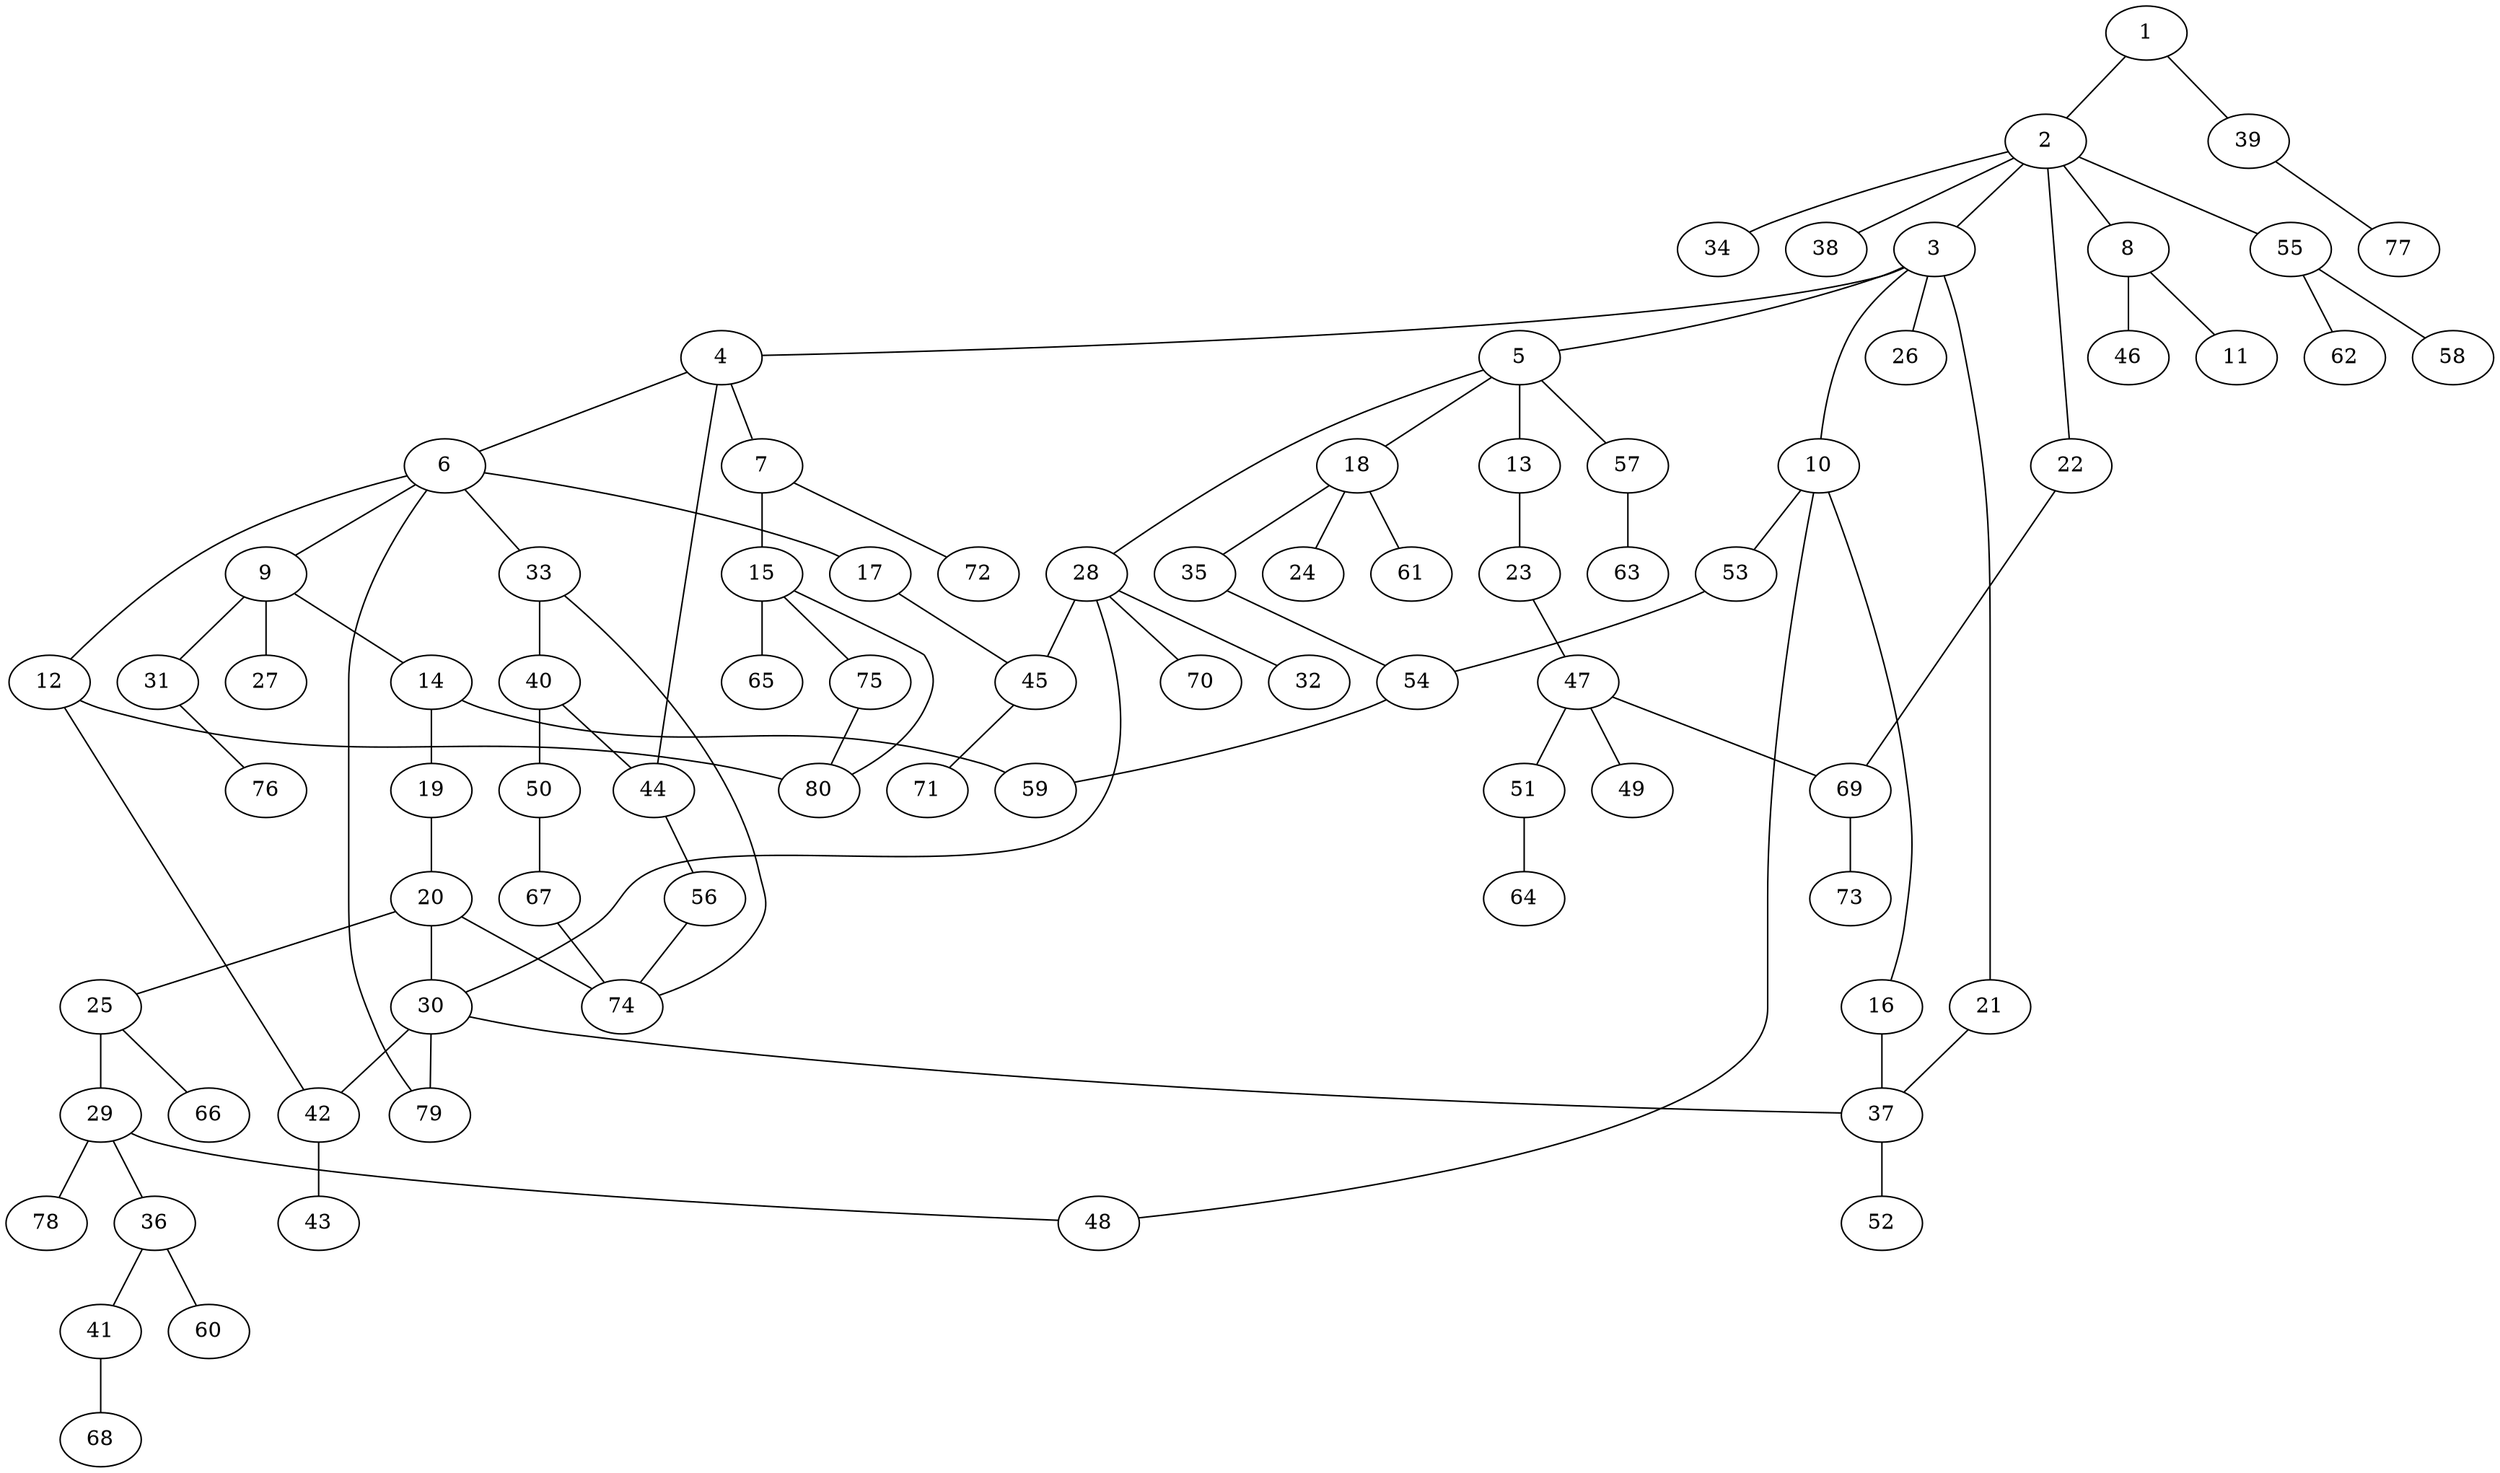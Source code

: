 graph graphname {1--2
1--39
2--3
2--8
2--22
2--34
2--38
2--55
3--4
3--5
3--10
3--21
3--26
4--6
4--7
4--44
5--13
5--18
5--28
5--57
6--9
6--12
6--17
6--33
6--79
7--15
7--72
8--11
8--46
9--14
9--27
9--31
10--16
10--48
10--53
12--42
12--80
13--23
14--19
14--59
15--65
15--75
15--80
16--37
17--45
18--24
18--35
18--61
19--20
20--25
20--30
20--74
21--37
22--69
23--47
25--29
25--66
28--30
28--32
28--45
28--70
29--36
29--48
29--78
30--37
30--42
30--79
31--76
33--40
33--74
35--54
36--41
36--60
37--52
39--77
40--44
40--50
41--68
42--43
44--56
45--71
47--49
47--51
47--69
50--67
51--64
53--54
54--59
55--58
55--62
56--74
57--63
67--74
69--73
75--80
}